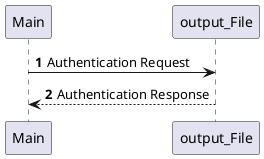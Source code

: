@startuml
'https://plantuml.com/sequence-diagram

autonumber

Main -> output_File: Authentication Request
output_File --> Main: Authentication Response


@enduml